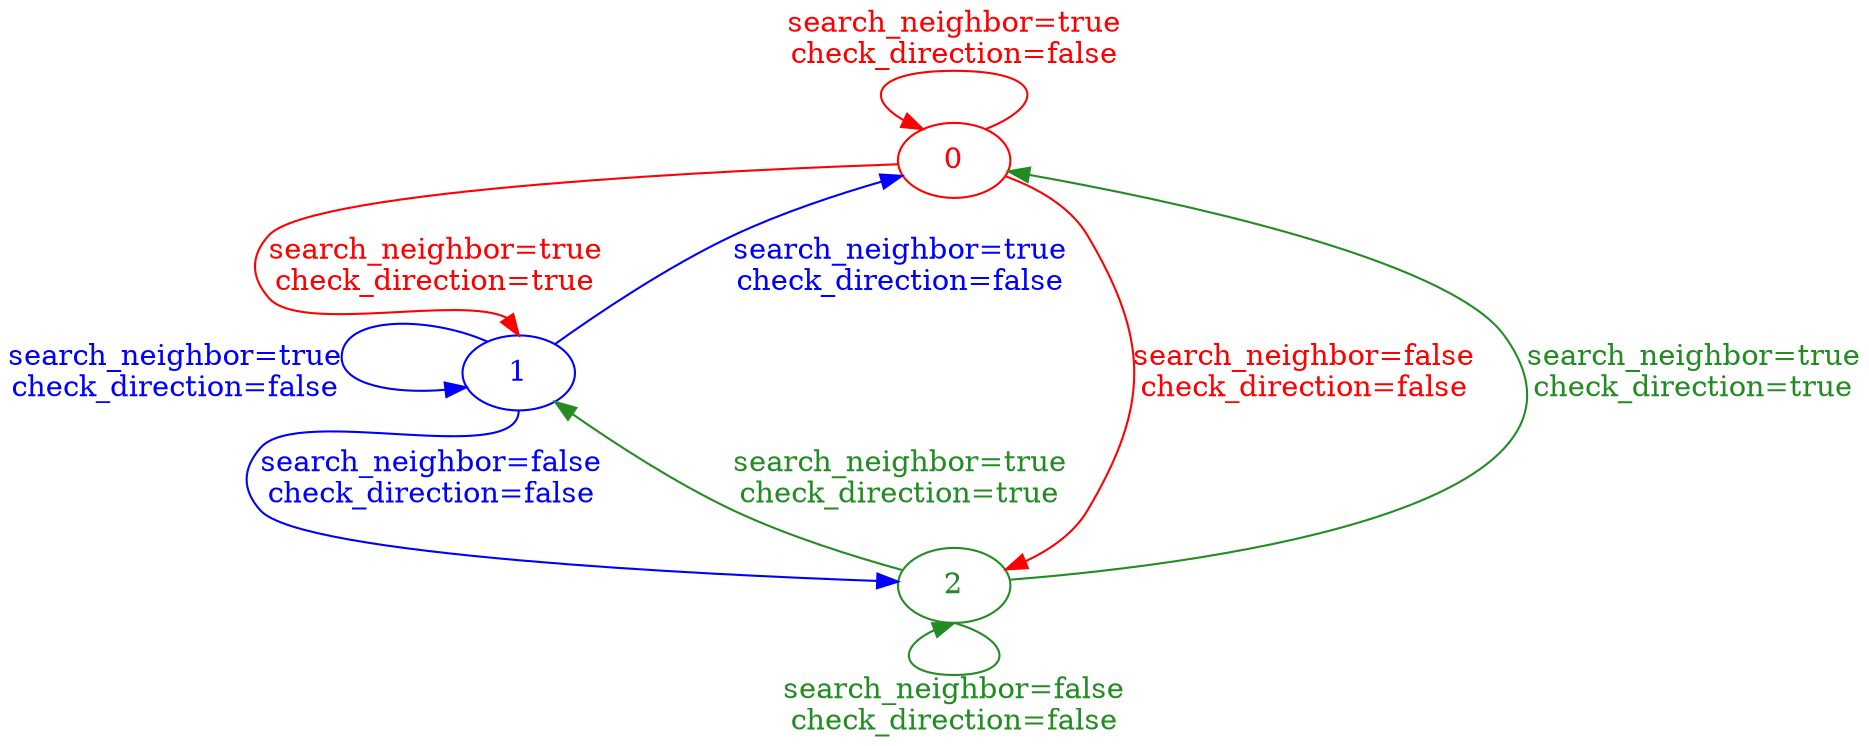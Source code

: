 digraph FSM {
	{
	0 [fontcolor=red color=red]
	1 [fontcolor=blue color= blue]
	2 [fontcolor=forestgreen color= forestgreen]
	}

	nodesep=0.8;
	
	0:ne -> 0:nw [label="search_neighbor=true\ncheck_direction=false" color=red fontcolor=red];
	
	0 -> 1:n [label="search_neighbor=true\ncheck_direction=true" color=red fontcolor=red];

	0 -> 2 [label="search_neighbor=false\ncheck_direction=false" color=red fontcolor=red];

	1 -> 0 [label="search_neighbor=true\ncheck_direction=false" color=blue fontcolor=blue];

	1:nw -> 1 [label="search_neighbor=true\ncheck_direction=false" color=blue fontcolor=blue];
	
	1:s -> 2 [label="search_neighbor=false\ncheck_direction=false" color=blue fontcolor=blue];

	2 -> 0 [label="search_neighbor=true\ncheck_direction=true" color=forestgreen fontcolor=forestgreen];

	2 -> 1 [label="search_neighbor=true\ncheck_direction=true" color=forestgreen fontcolor=forestgreen];

	2:s -> 2:s [label="search_neighbor=false\ncheck_direction=false" color=forestgreen fontcolor=forestgreen];
}
